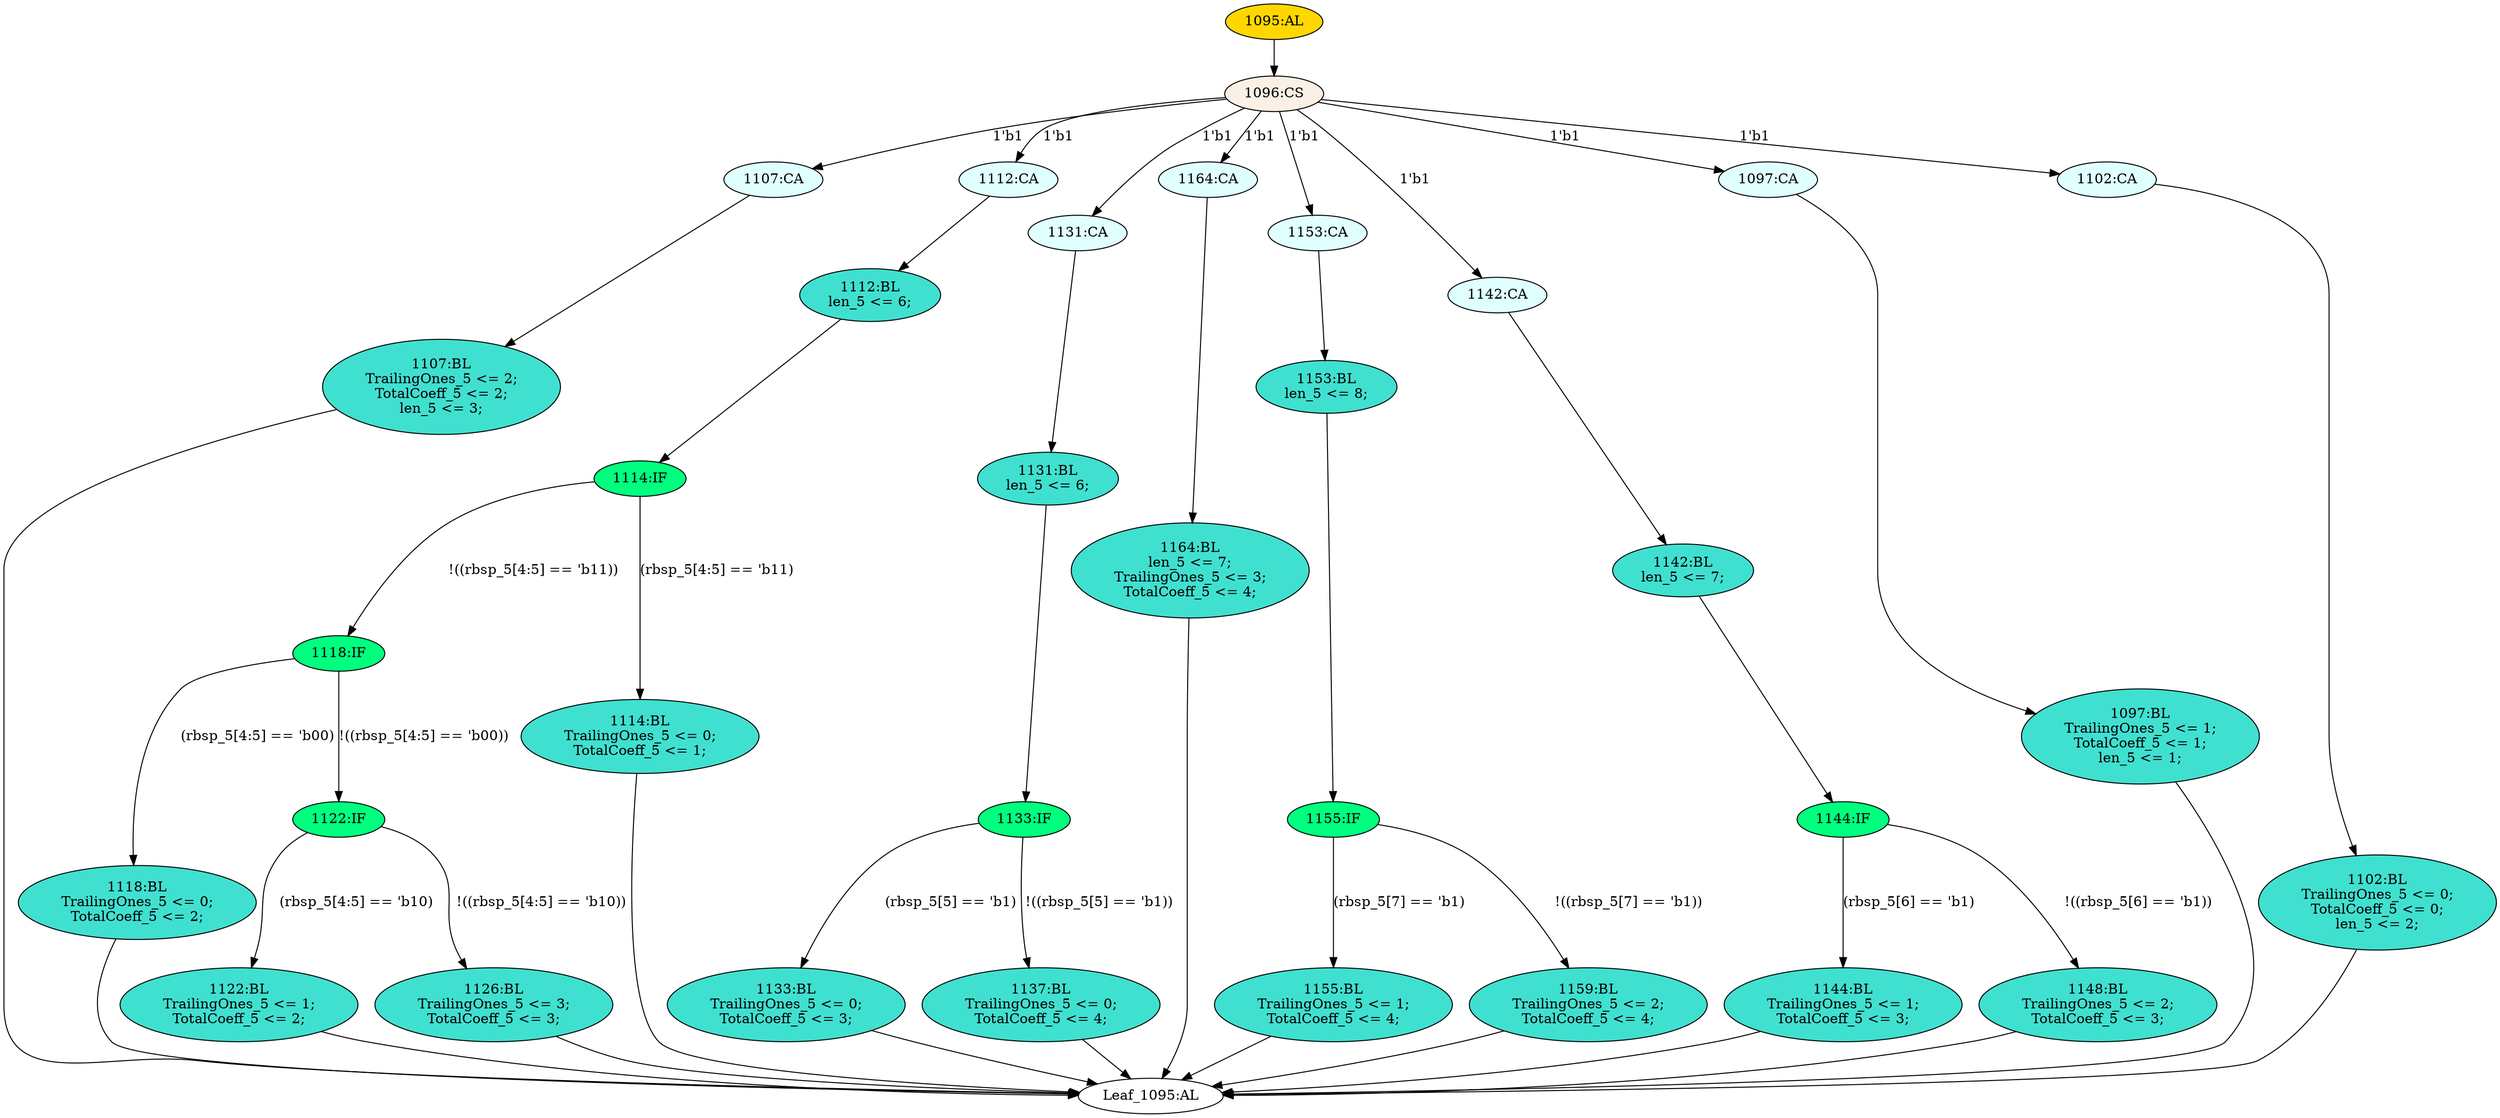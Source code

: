 strict digraph "" {
	node [label="\N"];
	"1153:BL"	 [ast="<pyverilog.vparser.ast.Block object at 0x7f1f9673e350>",
		fillcolor=turquoise,
		label="1153:BL
len_5 <= 8;",
		statements="[<pyverilog.vparser.ast.NonblockingSubstitution object at 0x7f1f9673e110>]",
		style=filled,
		typ=Block];
	"1155:IF"	 [ast="<pyverilog.vparser.ast.IfStatement object at 0x7f1f9673e490>",
		fillcolor=springgreen,
		label="1155:IF",
		statements="[]",
		style=filled,
		typ=IfStatement];
	"1153:BL" -> "1155:IF"	 [cond="[]",
		lineno=None];
	"1107:CA"	 [ast="<pyverilog.vparser.ast.Case object at 0x7f1f9673ed50>",
		fillcolor=lightcyan,
		label="1107:CA",
		statements="[]",
		style=filled,
		typ=Case];
	"1107:BL"	 [ast="<pyverilog.vparser.ast.Block object at 0x7f1f9673ee50>",
		fillcolor=turquoise,
		label="1107:BL
TrailingOnes_5 <= 2;
TotalCoeff_5 <= 2;
len_5 <= 3;",
		statements="[<pyverilog.vparser.ast.NonblockingSubstitution object at 0x7f1f9673ee90>, <pyverilog.vparser.ast.NonblockingSubstitution object \
at 0x7f1f966f1050>, <pyverilog.vparser.ast.NonblockingSubstitution object at 0x7f1f966f11d0>]",
		style=filled,
		typ=Block];
	"1107:CA" -> "1107:BL"	 [cond="[]",
		lineno=None];
	"1164:BL"	 [ast="<pyverilog.vparser.ast.Block object at 0x7f1f966f4b90>",
		fillcolor=turquoise,
		label="1164:BL
len_5 <= 7;
TrailingOnes_5 <= 3;
TotalCoeff_5 <= 4;",
		statements="[<pyverilog.vparser.ast.NonblockingSubstitution object at 0x7f1f966f4bd0>, <pyverilog.vparser.ast.NonblockingSubstitution object \
at 0x7f1f966f4d10>, <pyverilog.vparser.ast.NonblockingSubstitution object at 0x7f1f966f4e90>]",
		style=filled,
		typ=Block];
	"Leaf_1095:AL"	 [def_var="['len_5', 'TrailingOnes_5', 'TotalCoeff_5']",
		label="Leaf_1095:AL"];
	"1164:BL" -> "Leaf_1095:AL"	 [cond="[]",
		lineno=None];
	"1118:IF"	 [ast="<pyverilog.vparser.ast.IfStatement object at 0x7f1f966f1c90>",
		fillcolor=springgreen,
		label="1118:IF",
		statements="[]",
		style=filled,
		typ=IfStatement];
	"1118:BL"	 [ast="<pyverilog.vparser.ast.Block object at 0x7f1f966f2550>",
		fillcolor=turquoise,
		label="1118:BL
TrailingOnes_5 <= 0;
TotalCoeff_5 <= 2;",
		statements="[<pyverilog.vparser.ast.NonblockingSubstitution object at 0x7f1f966f2590>, <pyverilog.vparser.ast.NonblockingSubstitution object \
at 0x7f1f966f2710>]",
		style=filled,
		typ=Block];
	"1118:IF" -> "1118:BL"	 [cond="['rbsp_5']",
		label="(rbsp_5[4:5] == 'b00)",
		lineno=1118];
	"1122:IF"	 [ast="<pyverilog.vparser.ast.IfStatement object at 0x7f1f966f1cd0>",
		fillcolor=springgreen,
		label="1122:IF",
		statements="[]",
		style=filled,
		typ=IfStatement];
	"1118:IF" -> "1122:IF"	 [cond="['rbsp_5']",
		label="!((rbsp_5[4:5] == 'b00))",
		lineno=1118];
	"1095:AL"	 [ast="<pyverilog.vparser.ast.Always object at 0x7f1f966f2a10>",
		clk_sens=False,
		fillcolor=gold,
		label="1095:AL",
		sens="['rbsp_5']",
		statements="[]",
		style=filled,
		typ=Always,
		use_var="['rbsp_5']"];
	"1096:CS"	 [ast="<pyverilog.vparser.ast.CaseStatement object at 0x7f1f966f2b10>",
		fillcolor=linen,
		label="1096:CS",
		statements="[]",
		style=filled,
		typ=CaseStatement];
	"1095:AL" -> "1096:CS"	 [cond="[]",
		lineno=None];
	"1133:BL"	 [ast="<pyverilog.vparser.ast.Block object at 0x7f1f966f44d0>",
		fillcolor=turquoise,
		label="1133:BL
TrailingOnes_5 <= 0;
TotalCoeff_5 <= 3;",
		statements="[<pyverilog.vparser.ast.NonblockingSubstitution object at 0x7f1f966f4510>, <pyverilog.vparser.ast.NonblockingSubstitution object \
at 0x7f1f966f4690>]",
		style=filled,
		typ=Block];
	"1133:BL" -> "Leaf_1095:AL"	 [cond="[]",
		lineno=None];
	"1112:CA"	 [ast="<pyverilog.vparser.ast.Case object at 0x7f1f966f3710>",
		fillcolor=lightcyan,
		label="1112:CA",
		statements="[]",
		style=filled,
		typ=Case];
	"1112:BL"	 [ast="<pyverilog.vparser.ast.Block object at 0x7f1f966f3810>",
		fillcolor=turquoise,
		label="1112:BL
len_5 <= 6;",
		statements="[<pyverilog.vparser.ast.NonblockingSubstitution object at 0x7f1f966f3850>]",
		style=filled,
		typ=Block];
	"1112:CA" -> "1112:BL"	 [cond="[]",
		lineno=None];
	"1122:BL"	 [ast="<pyverilog.vparser.ast.Block object at 0x7f1f966f2090>",
		fillcolor=turquoise,
		label="1122:BL
TrailingOnes_5 <= 1;
TotalCoeff_5 <= 2;",
		statements="[<pyverilog.vparser.ast.NonblockingSubstitution object at 0x7f1f966f20d0>, <pyverilog.vparser.ast.NonblockingSubstitution object \
at 0x7f1f966f2250>]",
		style=filled,
		typ=Block];
	"1122:BL" -> "Leaf_1095:AL"	 [cond="[]",
		lineno=None];
	"1131:CA"	 [ast="<pyverilog.vparser.ast.Case object at 0x7f1f966f3e90>",
		fillcolor=lightcyan,
		label="1131:CA",
		statements="[]",
		style=filled,
		typ=Case];
	"1131:BL"	 [ast="<pyverilog.vparser.ast.Block object at 0x7f1f966f3f90>",
		fillcolor=turquoise,
		label="1131:BL
len_5 <= 6;",
		statements="[<pyverilog.vparser.ast.NonblockingSubstitution object at 0x7f1f966f3fd0>]",
		style=filled,
		typ=Block];
	"1131:CA" -> "1131:BL"	 [cond="[]",
		lineno=None];
	"1114:BL"	 [ast="<pyverilog.vparser.ast.Block object at 0x7f1f966f39d0>",
		fillcolor=turquoise,
		label="1114:BL
TrailingOnes_5 <= 0;
TotalCoeff_5 <= 1;",
		statements="[<pyverilog.vparser.ast.NonblockingSubstitution object at 0x7f1f966f3a10>, <pyverilog.vparser.ast.NonblockingSubstitution object \
at 0x7f1f966f3b90>]",
		style=filled,
		typ=Block];
	"1114:BL" -> "Leaf_1095:AL"	 [cond="[]",
		lineno=None];
	"1118:BL" -> "Leaf_1095:AL"	 [cond="[]",
		lineno=None];
	"1164:CA"	 [ast="<pyverilog.vparser.ast.Case object at 0x7f1f966f4b50>",
		fillcolor=lightcyan,
		label="1164:CA",
		statements="[]",
		style=filled,
		typ=Case];
	"1164:CA" -> "1164:BL"	 [cond="[]",
		lineno=None];
	"1097:BL"	 [ast="<pyverilog.vparser.ast.Block object at 0x7f1f966f2cd0>",
		fillcolor=turquoise,
		label="1097:BL
TrailingOnes_5 <= 1;
TotalCoeff_5 <= 1;
len_5 <= 1;",
		statements="[<pyverilog.vparser.ast.NonblockingSubstitution object at 0x7f1f966f2d10>, <pyverilog.vparser.ast.NonblockingSubstitution object \
at 0x7f1f966f2e90>, <pyverilog.vparser.ast.NonblockingSubstitution object at 0x7f1f966f3050>]",
		style=filled,
		typ=Block];
	"1097:BL" -> "Leaf_1095:AL"	 [cond="[]",
		lineno=None];
	"1144:BL"	 [ast="<pyverilog.vparser.ast.Block object at 0x7f1f966f1810>",
		fillcolor=turquoise,
		label="1144:BL
TrailingOnes_5 <= 1;
TotalCoeff_5 <= 3;",
		statements="[<pyverilog.vparser.ast.NonblockingSubstitution object at 0x7f1f966f1850>, <pyverilog.vparser.ast.NonblockingSubstitution object \
at 0x7f1f966f19d0>]",
		style=filled,
		typ=Block];
	"1144:BL" -> "Leaf_1095:AL"	 [cond="[]",
		lineno=None];
	"1148:BL"	 [ast="<pyverilog.vparser.ast.Block object at 0x7f1f966f14d0>",
		fillcolor=turquoise,
		label="1148:BL
TrailingOnes_5 <= 2;
TotalCoeff_5 <= 3;",
		statements="[<pyverilog.vparser.ast.NonblockingSubstitution object at 0x7f1f966f1510>, <pyverilog.vparser.ast.NonblockingSubstitution object \
at 0x7f1f966f1690>]",
		style=filled,
		typ=Block];
	"1148:BL" -> "Leaf_1095:AL"	 [cond="[]",
		lineno=None];
	"1102:BL"	 [ast="<pyverilog.vparser.ast.Block object at 0x7f1f966f3290>",
		fillcolor=turquoise,
		label="1102:BL
TrailingOnes_5 <= 0;
TotalCoeff_5 <= 0;
len_5 <= 2;",
		statements="[<pyverilog.vparser.ast.NonblockingSubstitution object at 0x7f1f966f32d0>, <pyverilog.vparser.ast.NonblockingSubstitution object \
at 0x7f1f966f3450>, <pyverilog.vparser.ast.NonblockingSubstitution object at 0x7f1f966f35d0>]",
		style=filled,
		typ=Block];
	"1102:BL" -> "Leaf_1095:AL"	 [cond="[]",
		lineno=None];
	"1126:BL"	 [ast="<pyverilog.vparser.ast.Block object at 0x7f1f966f1d10>",
		fillcolor=turquoise,
		label="1126:BL
TrailingOnes_5 <= 3;
TotalCoeff_5 <= 3;",
		statements="[<pyverilog.vparser.ast.NonblockingSubstitution object at 0x7f1f966f1d50>, <pyverilog.vparser.ast.NonblockingSubstitution object \
at 0x7f1f966f1ed0>]",
		style=filled,
		typ=Block];
	"1126:BL" -> "Leaf_1095:AL"	 [cond="[]",
		lineno=None];
	"1155:BL"	 [ast="<pyverilog.vparser.ast.Block object at 0x7f1f9673e8d0>",
		fillcolor=turquoise,
		label="1155:BL
TrailingOnes_5 <= 1;
TotalCoeff_5 <= 4;",
		statements="[<pyverilog.vparser.ast.NonblockingSubstitution object at 0x7f1f9673e910>, <pyverilog.vparser.ast.NonblockingSubstitution object \
at 0x7f1f9673ea90>]",
		style=filled,
		typ=Block];
	"1155:BL" -> "Leaf_1095:AL"	 [cond="[]",
		lineno=None];
	"1153:CA"	 [ast="<pyverilog.vparser.ast.Case object at 0x7f1f966f4a50>",
		fillcolor=lightcyan,
		label="1153:CA",
		statements="[]",
		style=filled,
		typ=Case];
	"1153:CA" -> "1153:BL"	 [cond="[]",
		lineno=None];
	"1107:BL" -> "Leaf_1095:AL"	 [cond="[]",
		lineno=None];
	"1159:BL"	 [ast="<pyverilog.vparser.ast.Block object at 0x7f1f9673e550>",
		fillcolor=turquoise,
		label="1159:BL
TrailingOnes_5 <= 2;
TotalCoeff_5 <= 4;",
		statements="[<pyverilog.vparser.ast.NonblockingSubstitution object at 0x7f1f9673e590>, <pyverilog.vparser.ast.NonblockingSubstitution object \
at 0x7f1f9673e710>]",
		style=filled,
		typ=Block];
	"1159:BL" -> "Leaf_1095:AL"	 [cond="[]",
		lineno=None];
	"1155:IF" -> "1155:BL"	 [cond="['rbsp_5']",
		label="(rbsp_5[7] == 'b1)",
		lineno=1155];
	"1155:IF" -> "1159:BL"	 [cond="['rbsp_5']",
		label="!((rbsp_5[7] == 'b1))",
		lineno=1155];
	"1114:IF"	 [ast="<pyverilog.vparser.ast.IfStatement object at 0x7f1f966f3990>",
		fillcolor=springgreen,
		label="1114:IF",
		statements="[]",
		style=filled,
		typ=IfStatement];
	"1112:BL" -> "1114:IF"	 [cond="[]",
		lineno=None];
	"1114:IF" -> "1118:IF"	 [cond="['rbsp_5']",
		label="!((rbsp_5[4:5] == 'b11))",
		lineno=1114];
	"1114:IF" -> "1114:BL"	 [cond="['rbsp_5']",
		label="(rbsp_5[4:5] == 'b11)",
		lineno=1114];
	"1133:IF"	 [ast="<pyverilog.vparser.ast.IfStatement object at 0x7f1f966f4150>",
		fillcolor=springgreen,
		label="1133:IF",
		statements="[]",
		style=filled,
		typ=IfStatement];
	"1131:BL" -> "1133:IF"	 [cond="[]",
		lineno=None];
	"1142:CA"	 [ast="<pyverilog.vparser.ast.Case object at 0x7f1f966f4950>",
		fillcolor=lightcyan,
		label="1142:CA",
		statements="[]",
		style=filled,
		typ=Case];
	"1142:BL"	 [ast="<pyverilog.vparser.ast.Block object at 0x7f1f966f1450>",
		fillcolor=turquoise,
		label="1142:BL
len_5 <= 7;",
		statements="[<pyverilog.vparser.ast.NonblockingSubstitution object at 0x7f1f966f1310>]",
		style=filled,
		typ=Block];
	"1142:CA" -> "1142:BL"	 [cond="[]",
		lineno=None];
	"1096:CS" -> "1107:CA"	 [cond="[]",
		label="1'b1",
		lineno=1096];
	"1096:CS" -> "1112:CA"	 [cond="[]",
		label="1'b1",
		lineno=1096];
	"1096:CS" -> "1131:CA"	 [cond="[]",
		label="1'b1",
		lineno=1096];
	"1096:CS" -> "1164:CA"	 [cond="[]",
		label="1'b1",
		lineno=1096];
	"1096:CS" -> "1153:CA"	 [cond="[]",
		label="1'b1",
		lineno=1096];
	"1096:CS" -> "1142:CA"	 [cond="[]",
		label="1'b1",
		lineno=1096];
	"1097:CA"	 [ast="<pyverilog.vparser.ast.Case object at 0x7f1f966f2bd0>",
		fillcolor=lightcyan,
		label="1097:CA",
		statements="[]",
		style=filled,
		typ=Case];
	"1096:CS" -> "1097:CA"	 [cond="[]",
		label="1'b1",
		lineno=1096];
	"1102:CA"	 [ast="<pyverilog.vparser.ast.Case object at 0x7f1f966f3190>",
		fillcolor=lightcyan,
		label="1102:CA",
		statements="[]",
		style=filled,
		typ=Case];
	"1096:CS" -> "1102:CA"	 [cond="[]",
		label="1'b1",
		lineno=1096];
	"1137:BL"	 [ast="<pyverilog.vparser.ast.Block object at 0x7f1f966f4190>",
		fillcolor=turquoise,
		label="1137:BL
TrailingOnes_5 <= 0;
TotalCoeff_5 <= 4;",
		statements="[<pyverilog.vparser.ast.NonblockingSubstitution object at 0x7f1f966f41d0>, <pyverilog.vparser.ast.NonblockingSubstitution object \
at 0x7f1f966f4350>]",
		style=filled,
		typ=Block];
	"1137:BL" -> "Leaf_1095:AL"	 [cond="[]",
		lineno=None];
	"1122:IF" -> "1122:BL"	 [cond="['rbsp_5']",
		label="(rbsp_5[4:5] == 'b10)",
		lineno=1122];
	"1122:IF" -> "1126:BL"	 [cond="['rbsp_5']",
		label="!((rbsp_5[4:5] == 'b10))",
		lineno=1122];
	"1144:IF"	 [ast="<pyverilog.vparser.ast.IfStatement object at 0x7f1f966f1490>",
		fillcolor=springgreen,
		label="1144:IF",
		statements="[]",
		style=filled,
		typ=IfStatement];
	"1142:BL" -> "1144:IF"	 [cond="[]",
		lineno=None];
	"1097:CA" -> "1097:BL"	 [cond="[]",
		lineno=None];
	"1102:CA" -> "1102:BL"	 [cond="[]",
		lineno=None];
	"1144:IF" -> "1144:BL"	 [cond="['rbsp_5']",
		label="(rbsp_5[6] == 'b1)",
		lineno=1144];
	"1144:IF" -> "1148:BL"	 [cond="['rbsp_5']",
		label="!((rbsp_5[6] == 'b1))",
		lineno=1144];
	"1133:IF" -> "1133:BL"	 [cond="['rbsp_5']",
		label="(rbsp_5[5] == 'b1)",
		lineno=1133];
	"1133:IF" -> "1137:BL"	 [cond="['rbsp_5']",
		label="!((rbsp_5[5] == 'b1))",
		lineno=1133];
}
